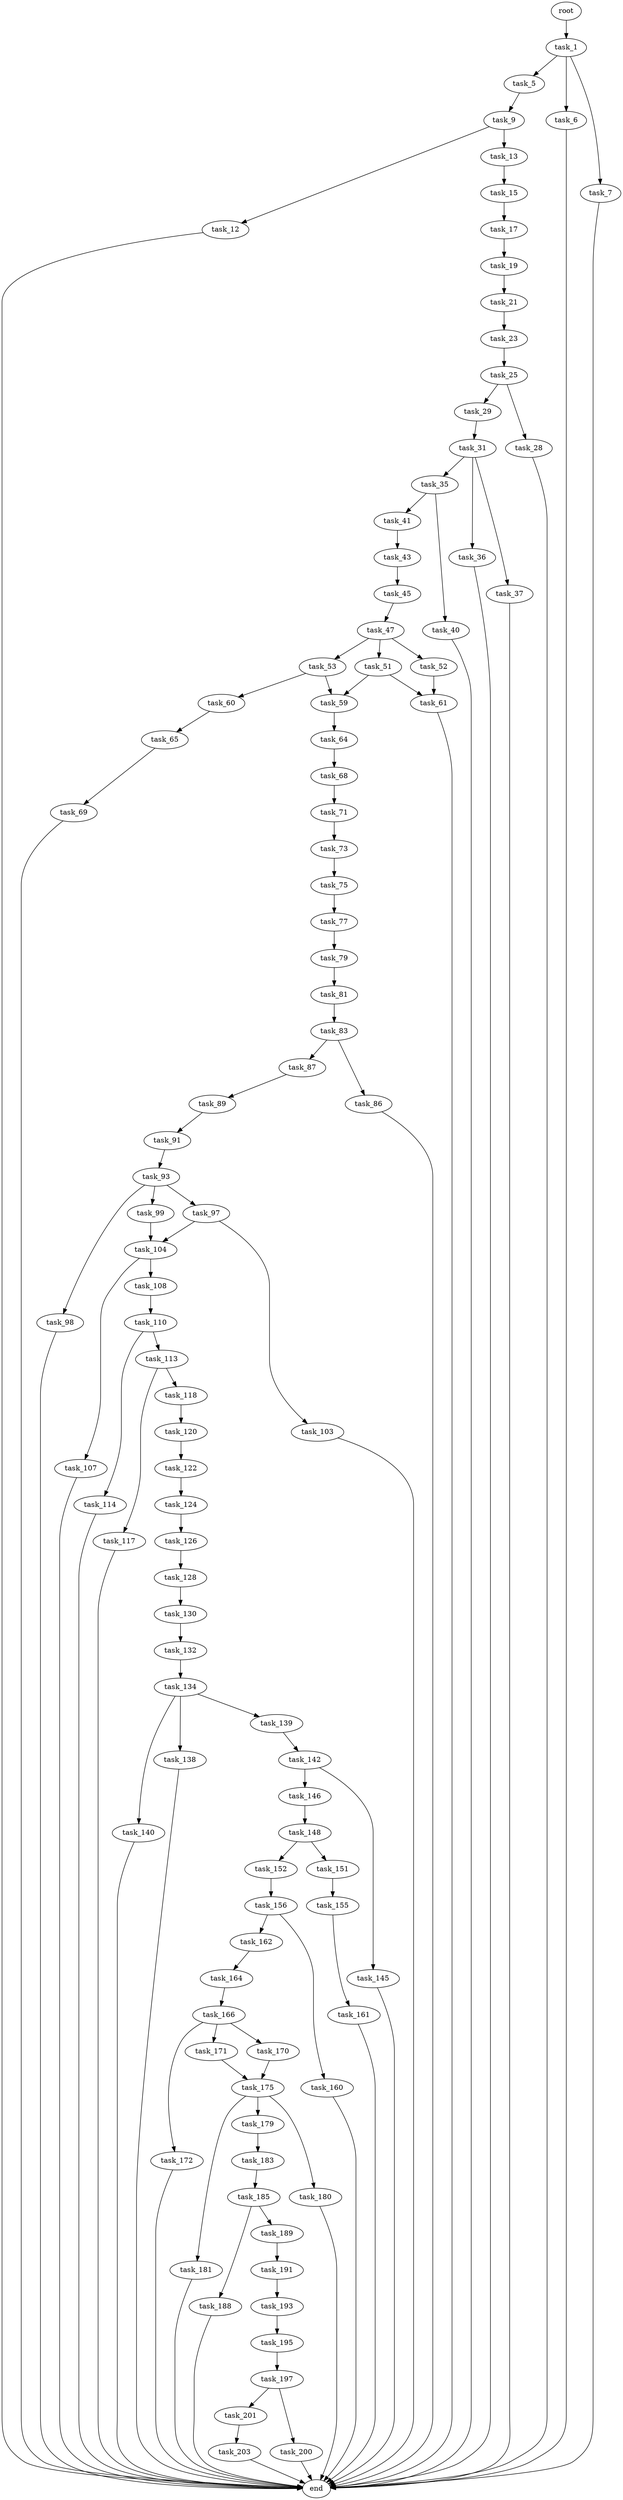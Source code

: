 digraph G {
  root [size="0.000000"];
  task_1 [size="2271420534.000000"];
  task_5 [size="3663053822.000000"];
  task_6 [size="22845177030.000000"];
  task_7 [size="240301149291.000000"];
  task_9 [size="446954419080.000000"];
  end [size="0.000000"];
  task_12 [size="782757789696.000000"];
  task_13 [size="464538351472.000000"];
  task_15 [size="5623098350.000000"];
  task_17 [size="134217728000.000000"];
  task_19 [size="897475016183.000000"];
  task_21 [size="13880927555.000000"];
  task_23 [size="2117008396.000000"];
  task_25 [size="11056738326.000000"];
  task_28 [size="19210653340.000000"];
  task_29 [size="28991029248.000000"];
  task_31 [size="143754226500.000000"];
  task_35 [size="3254026034.000000"];
  task_36 [size="280734191380.000000"];
  task_37 [size="30726874991.000000"];
  task_40 [size="28991029248.000000"];
  task_41 [size="563263961278.000000"];
  task_43 [size="644386757878.000000"];
  task_45 [size="37646433294.000000"];
  task_47 [size="5164914741.000000"];
  task_51 [size="14538556008.000000"];
  task_52 [size="549755813888.000000"];
  task_53 [size="5398673316.000000"];
  task_59 [size="1024789601957.000000"];
  task_61 [size="28991029248.000000"];
  task_60 [size="400297051966.000000"];
  task_64 [size="549755813888.000000"];
  task_65 [size="57089737898.000000"];
  task_68 [size="21903210758.000000"];
  task_69 [size="28991029248.000000"];
  task_71 [size="4717551835.000000"];
  task_73 [size="193673859535.000000"];
  task_75 [size="549755813888.000000"];
  task_77 [size="688378091319.000000"];
  task_79 [size="8589934592.000000"];
  task_81 [size="782757789696.000000"];
  task_83 [size="20198485143.000000"];
  task_86 [size="68719476736.000000"];
  task_87 [size="68719476736.000000"];
  task_89 [size="53941932692.000000"];
  task_91 [size="8339681386.000000"];
  task_93 [size="8589934592.000000"];
  task_97 [size="1073741824000.000000"];
  task_98 [size="231928233984.000000"];
  task_99 [size="63057891942.000000"];
  task_103 [size="28991029248.000000"];
  task_104 [size="41184498238.000000"];
  task_107 [size="28991029248.000000"];
  task_108 [size="698934860000.000000"];
  task_110 [size="19248701350.000000"];
  task_113 [size="88270134799.000000"];
  task_114 [size="8589934592.000000"];
  task_117 [size="549755813888.000000"];
  task_118 [size="33916939908.000000"];
  task_120 [size="68719476736.000000"];
  task_122 [size="782757789696.000000"];
  task_124 [size="91554912362.000000"];
  task_126 [size="28991029248.000000"];
  task_128 [size="24612175251.000000"];
  task_130 [size="407372463183.000000"];
  task_132 [size="5289241807.000000"];
  task_134 [size="6508114794.000000"];
  task_138 [size="368293445632.000000"];
  task_139 [size="782757789696.000000"];
  task_140 [size="24514864506.000000"];
  task_142 [size="24011433422.000000"];
  task_145 [size="26284740878.000000"];
  task_146 [size="83087348508.000000"];
  task_148 [size="389478488333.000000"];
  task_151 [size="17938415453.000000"];
  task_152 [size="6786123976.000000"];
  task_155 [size="740200451840.000000"];
  task_156 [size="1355290280578.000000"];
  task_161 [size="368293445632.000000"];
  task_160 [size="868997915.000000"];
  task_162 [size="77334718427.000000"];
  task_164 [size="28991029248.000000"];
  task_166 [size="13604250623.000000"];
  task_170 [size="4056730268.000000"];
  task_171 [size="66285491162.000000"];
  task_172 [size="325779116373.000000"];
  task_175 [size="5484530590.000000"];
  task_179 [size="549755813888.000000"];
  task_180 [size="298635995114.000000"];
  task_181 [size="12280846526.000000"];
  task_183 [size="723993598571.000000"];
  task_185 [size="39512811158.000000"];
  task_188 [size="855008621067.000000"];
  task_189 [size="8415230534.000000"];
  task_191 [size="782757789696.000000"];
  task_193 [size="722382626.000000"];
  task_195 [size="231928233984.000000"];
  task_197 [size="24221582466.000000"];
  task_200 [size="4124074116.000000"];
  task_201 [size="114237684530.000000"];
  task_203 [size="471504032781.000000"];

  root -> task_1 [size="1.000000"];
  task_1 -> task_5 [size="75497472.000000"];
  task_1 -> task_6 [size="75497472.000000"];
  task_1 -> task_7 [size="75497472.000000"];
  task_5 -> task_9 [size="134217728.000000"];
  task_6 -> end [size="1.000000"];
  task_7 -> end [size="1.000000"];
  task_9 -> task_12 [size="411041792.000000"];
  task_9 -> task_13 [size="411041792.000000"];
  task_12 -> end [size="1.000000"];
  task_13 -> task_15 [size="536870912.000000"];
  task_15 -> task_17 [size="209715200.000000"];
  task_17 -> task_19 [size="209715200.000000"];
  task_19 -> task_21 [size="838860800.000000"];
  task_21 -> task_23 [size="301989888.000000"];
  task_23 -> task_25 [size="33554432.000000"];
  task_25 -> task_28 [size="536870912.000000"];
  task_25 -> task_29 [size="536870912.000000"];
  task_28 -> end [size="1.000000"];
  task_29 -> task_31 [size="75497472.000000"];
  task_31 -> task_35 [size="134217728.000000"];
  task_31 -> task_36 [size="134217728.000000"];
  task_31 -> task_37 [size="134217728.000000"];
  task_35 -> task_40 [size="209715200.000000"];
  task_35 -> task_41 [size="209715200.000000"];
  task_36 -> end [size="1.000000"];
  task_37 -> end [size="1.000000"];
  task_40 -> end [size="1.000000"];
  task_41 -> task_43 [size="679477248.000000"];
  task_43 -> task_45 [size="411041792.000000"];
  task_45 -> task_47 [size="679477248.000000"];
  task_47 -> task_51 [size="301989888.000000"];
  task_47 -> task_52 [size="301989888.000000"];
  task_47 -> task_53 [size="301989888.000000"];
  task_51 -> task_59 [size="301989888.000000"];
  task_51 -> task_61 [size="301989888.000000"];
  task_52 -> task_61 [size="536870912.000000"];
  task_53 -> task_59 [size="134217728.000000"];
  task_53 -> task_60 [size="134217728.000000"];
  task_59 -> task_64 [size="838860800.000000"];
  task_61 -> end [size="1.000000"];
  task_60 -> task_65 [size="301989888.000000"];
  task_64 -> task_68 [size="536870912.000000"];
  task_65 -> task_69 [size="75497472.000000"];
  task_68 -> task_71 [size="33554432.000000"];
  task_69 -> end [size="1.000000"];
  task_71 -> task_73 [size="301989888.000000"];
  task_73 -> task_75 [size="209715200.000000"];
  task_75 -> task_77 [size="536870912.000000"];
  task_77 -> task_79 [size="679477248.000000"];
  task_79 -> task_81 [size="33554432.000000"];
  task_81 -> task_83 [size="679477248.000000"];
  task_83 -> task_86 [size="75497472.000000"];
  task_83 -> task_87 [size="75497472.000000"];
  task_86 -> end [size="1.000000"];
  task_87 -> task_89 [size="134217728.000000"];
  task_89 -> task_91 [size="75497472.000000"];
  task_91 -> task_93 [size="134217728.000000"];
  task_93 -> task_97 [size="33554432.000000"];
  task_93 -> task_98 [size="33554432.000000"];
  task_93 -> task_99 [size="33554432.000000"];
  task_97 -> task_103 [size="838860800.000000"];
  task_97 -> task_104 [size="838860800.000000"];
  task_98 -> end [size="1.000000"];
  task_99 -> task_104 [size="75497472.000000"];
  task_103 -> end [size="1.000000"];
  task_104 -> task_107 [size="75497472.000000"];
  task_104 -> task_108 [size="75497472.000000"];
  task_107 -> end [size="1.000000"];
  task_108 -> task_110 [size="536870912.000000"];
  task_110 -> task_113 [size="536870912.000000"];
  task_110 -> task_114 [size="536870912.000000"];
  task_113 -> task_117 [size="75497472.000000"];
  task_113 -> task_118 [size="75497472.000000"];
  task_114 -> end [size="1.000000"];
  task_117 -> end [size="1.000000"];
  task_118 -> task_120 [size="33554432.000000"];
  task_120 -> task_122 [size="134217728.000000"];
  task_122 -> task_124 [size="679477248.000000"];
  task_124 -> task_126 [size="75497472.000000"];
  task_126 -> task_128 [size="75497472.000000"];
  task_128 -> task_130 [size="411041792.000000"];
  task_130 -> task_132 [size="411041792.000000"];
  task_132 -> task_134 [size="301989888.000000"];
  task_134 -> task_138 [size="679477248.000000"];
  task_134 -> task_139 [size="679477248.000000"];
  task_134 -> task_140 [size="679477248.000000"];
  task_138 -> end [size="1.000000"];
  task_139 -> task_142 [size="679477248.000000"];
  task_140 -> end [size="1.000000"];
  task_142 -> task_145 [size="411041792.000000"];
  task_142 -> task_146 [size="411041792.000000"];
  task_145 -> end [size="1.000000"];
  task_146 -> task_148 [size="134217728.000000"];
  task_148 -> task_151 [size="301989888.000000"];
  task_148 -> task_152 [size="301989888.000000"];
  task_151 -> task_155 [size="838860800.000000"];
  task_152 -> task_156 [size="209715200.000000"];
  task_155 -> task_161 [size="679477248.000000"];
  task_156 -> task_160 [size="838860800.000000"];
  task_156 -> task_162 [size="838860800.000000"];
  task_161 -> end [size="1.000000"];
  task_160 -> end [size="1.000000"];
  task_162 -> task_164 [size="75497472.000000"];
  task_164 -> task_166 [size="75497472.000000"];
  task_166 -> task_170 [size="411041792.000000"];
  task_166 -> task_171 [size="411041792.000000"];
  task_166 -> task_172 [size="411041792.000000"];
  task_170 -> task_175 [size="411041792.000000"];
  task_171 -> task_175 [size="75497472.000000"];
  task_172 -> end [size="1.000000"];
  task_175 -> task_179 [size="411041792.000000"];
  task_175 -> task_180 [size="411041792.000000"];
  task_175 -> task_181 [size="411041792.000000"];
  task_179 -> task_183 [size="536870912.000000"];
  task_180 -> end [size="1.000000"];
  task_181 -> end [size="1.000000"];
  task_183 -> task_185 [size="679477248.000000"];
  task_185 -> task_188 [size="679477248.000000"];
  task_185 -> task_189 [size="679477248.000000"];
  task_188 -> end [size="1.000000"];
  task_189 -> task_191 [size="134217728.000000"];
  task_191 -> task_193 [size="679477248.000000"];
  task_193 -> task_195 [size="33554432.000000"];
  task_195 -> task_197 [size="301989888.000000"];
  task_197 -> task_200 [size="536870912.000000"];
  task_197 -> task_201 [size="536870912.000000"];
  task_200 -> end [size="1.000000"];
  task_201 -> task_203 [size="209715200.000000"];
  task_203 -> end [size="1.000000"];
}
